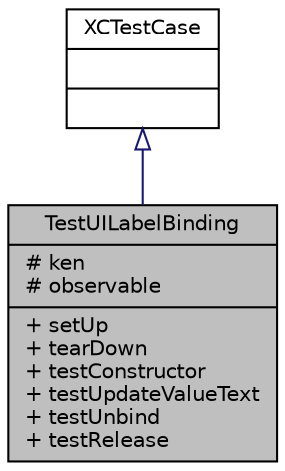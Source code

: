 digraph "TestUILabelBinding"
{
  bgcolor="transparent";
  edge [fontname="Helvetica",fontsize="10",labelfontname="Helvetica",labelfontsize="10"];
  node [fontname="Helvetica",fontsize="10",shape=record];
  Node1 [label="{TestUILabelBinding\n|# ken\l# observable\l|+ setUp\l+ tearDown\l+ testConstructor\l+ testUpdateValueText\l+ testUnbind\l+ testRelease\l}",height=0.2,width=0.4,color="black", fillcolor="grey75", style="filled" fontcolor="black"];
  Node2 -> Node1 [dir="back",color="midnightblue",fontsize="10",style="solid",arrowtail="onormal",fontname="Helvetica"];
  Node2 [label="{XCTestCase\n||}",height=0.2,width=0.4,color="black",URL="$dd/d05/class_x_c_test_case.html"];
}
